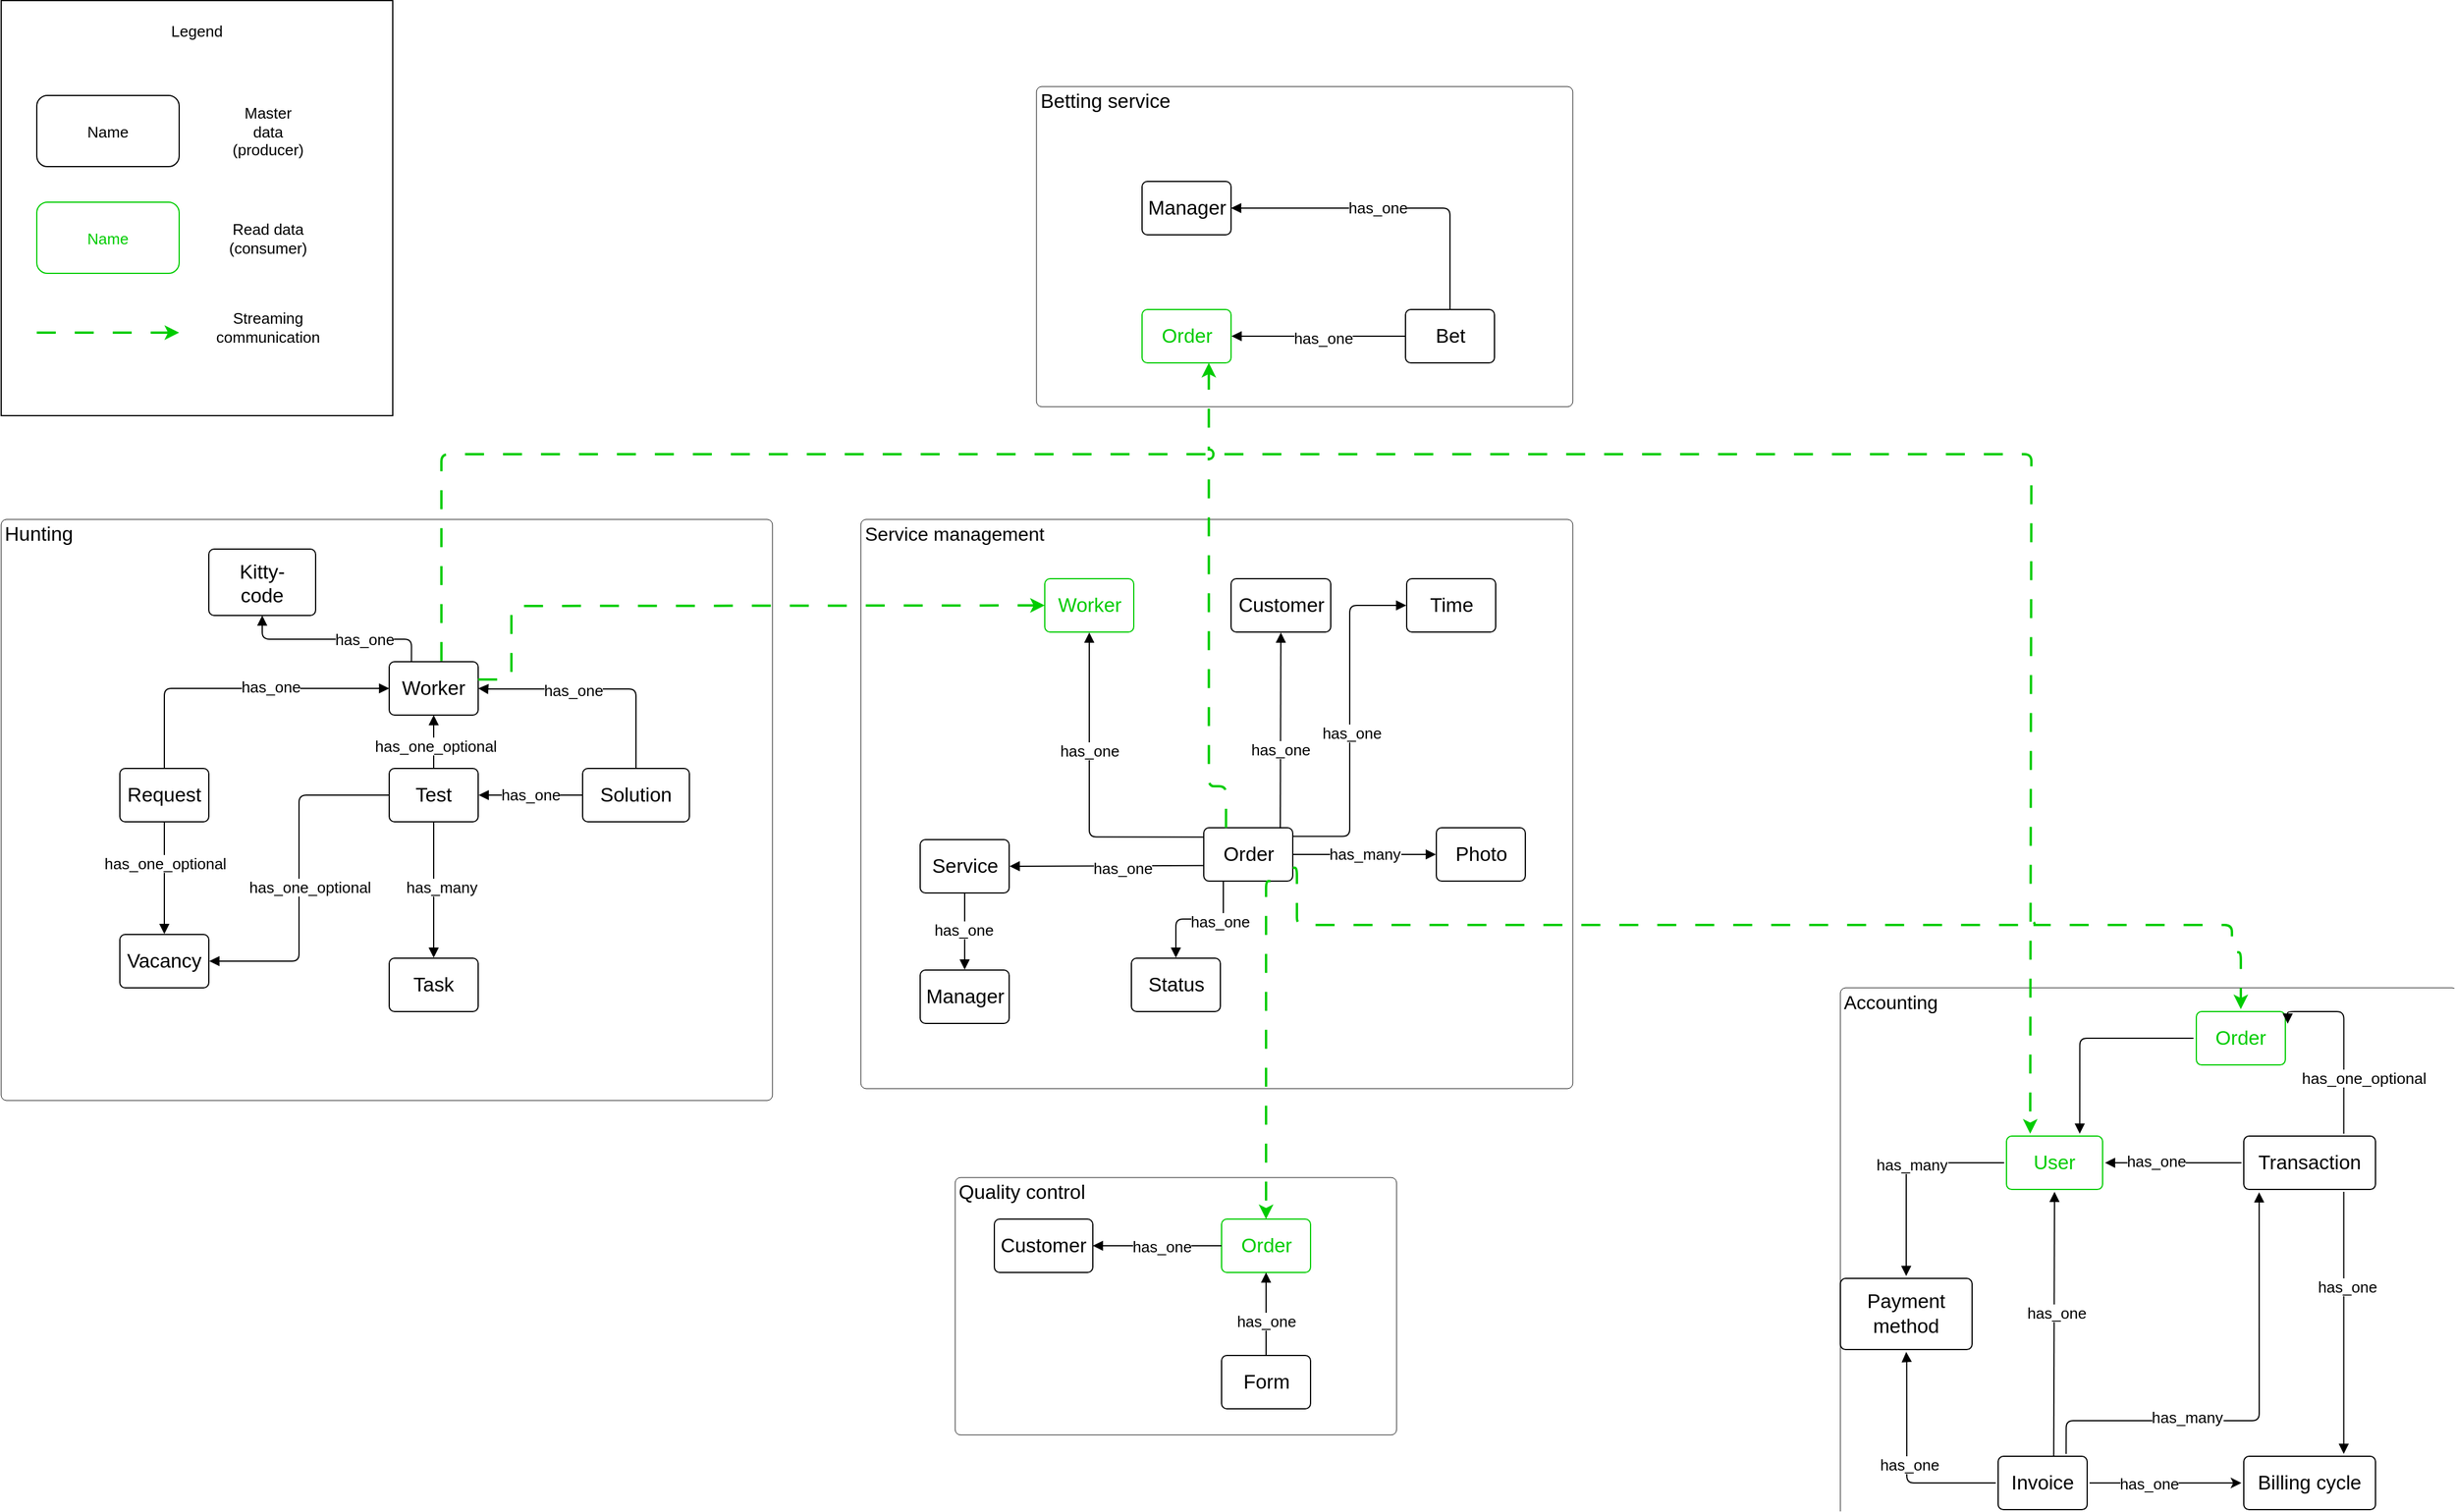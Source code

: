 <mxfile version="24.6.4" type="github">
  <diagram name="Страница — 1" id="Vhi82V8bUWfdWD9RBT1F">
    <mxGraphModel dx="4261" dy="2587" grid="1" gridSize="10" guides="1" tooltips="1" connect="1" arrows="1" fold="1" page="1" pageScale="1" pageWidth="827" pageHeight="1169" math="0" shadow="0">
      <root>
        <mxCell id="0" />
        <mxCell id="1" parent="0" />
        <mxCell id="N3wCrEwUKb1CmvZfM-gG-3" value="Accounting" style="html=1;overflow=block;blockSpacing=1;whiteSpace=wrap;fontSize=16;fontColor=default;align=left;spacing=3.8;verticalAlign=top;strokeColor=#000000;rounded=1;absoluteArcSize=1;arcSize=9;fillColor=none;strokeWidth=NaN;lucidId=yf5P64~TPSbk;perimeterSpacing=1;" vertex="1" parent="1">
          <mxGeometry x="110" y="760" width="520" height="495" as="geometry" />
        </mxCell>
        <mxCell id="N3wCrEwUKb1CmvZfM-gG-4" value="User" style="html=1;overflow=block;blockSpacing=1;whiteSpace=wrap;fontSize=16.7;spacing=3.8;strokeColor=#00CC00;rounded=1;absoluteArcSize=1;arcSize=9;fillColor=none;strokeWidth=1;lucidId=dg5PYhCH7-BC;perimeterSpacing=2;fontColor=#00CC00;" vertex="1" parent="1">
          <mxGeometry x="250" y="885.03" width="81" height="45" as="geometry" />
        </mxCell>
        <mxCell id="N3wCrEwUKb1CmvZfM-gG-5" value="Order" style="html=1;overflow=block;blockSpacing=1;whiteSpace=wrap;fontSize=16.7;spacing=3.8;strokeColor=#00CC00;rounded=1;absoluteArcSize=1;arcSize=9;fillColor=none;strokeWidth=1;lucidId=ng5PO~K-ZG_9;perimeterSpacing=2;fontColor=#00CC00;" vertex="1" parent="1">
          <mxGeometry x="410" y="780.03" width="75" height="45" as="geometry" />
        </mxCell>
        <mxCell id="N3wCrEwUKb1CmvZfM-gG-6" value="Transaction" style="html=1;overflow=block;blockSpacing=1;whiteSpace=wrap;fontSize=16.7;spacing=3.8;strokeColor=#000000;rounded=1;absoluteArcSize=1;arcSize=9;fillColor=none;strokeWidth=1;lucidId=wg5Pu492cR7Y;perimeterSpacing=2;" vertex="1" parent="1">
          <mxGeometry x="450" y="885.03" width="111" height="45" as="geometry" />
        </mxCell>
        <mxCell id="N3wCrEwUKb1CmvZfM-gG-7" value="Billing cycle" style="html=1;overflow=block;blockSpacing=1;whiteSpace=wrap;fontSize=16.7;spacing=3.8;strokeColor=#000000;rounded=1;absoluteArcSize=1;arcSize=9;fillColor=none;strokeWidth=1;lucidId=Rg5P2Ybpjdhp;perimeterSpacing=2;" vertex="1" parent="1">
          <mxGeometry x="450" y="1155.03" width="111" height="45" as="geometry" />
        </mxCell>
        <mxCell id="N3wCrEwUKb1CmvZfM-gG-8" value="" style="html=1;jettySize=18;whiteSpace=wrap;fontSize=13;strokeColor=#000000;strokeOpacity=100;strokeWidth=1;rounded=1;arcSize=12;startArrow=none;endArrow=block;endFill=1;exitX=-0.005;exitY=0.5;exitPerimeter=0;entryX=0.75;entryY=0;lucidId=4h5PBjp146PA;jumpStyle=arc;edgeStyle=orthogonalEdgeStyle;entryDx=0;entryDy=0;" edge="1" parent="1" source="N3wCrEwUKb1CmvZfM-gG-5" target="N3wCrEwUKb1CmvZfM-gG-4">
          <mxGeometry width="100" height="100" relative="1" as="geometry" />
        </mxCell>
        <mxCell id="N3wCrEwUKb1CmvZfM-gG-9" value="" style="html=1;jettySize=18;whiteSpace=wrap;fontSize=13;strokeColor=#000000;strokeOpacity=100;strokeWidth=1;rounded=1;arcSize=12;startArrow=none;endArrow=block;endFill=1;exitX=0.75;exitY=0;entryX=0.13;entryY=1.008;entryPerimeter=0;lucidId=ai5P5nS4Q5je;exitDx=0;exitDy=0;jumpStyle=arc;edgeStyle=orthogonalEdgeStyle;" edge="1" parent="1" source="N3wCrEwUKb1CmvZfM-gG-14" target="N3wCrEwUKb1CmvZfM-gG-6">
          <mxGeometry width="100" height="100" relative="1" as="geometry">
            <Array as="points">
              <mxPoint x="300" y="1125.03" />
              <mxPoint x="463" y="1125.03" />
            </Array>
          </mxGeometry>
        </mxCell>
        <mxCell id="N3wCrEwUKb1CmvZfM-gG-87" value="has_many" style="edgeLabel;html=1;align=center;verticalAlign=middle;resizable=0;points=[];fontFamily=Helvetica;fontSize=13;fontColor=default;labelBackgroundColor=default;" vertex="1" connectable="0" parent="N3wCrEwUKb1CmvZfM-gG-9">
          <mxGeometry x="-0.324" y="3" relative="1" as="geometry">
            <mxPoint as="offset" />
          </mxGeometry>
        </mxCell>
        <mxCell id="N3wCrEwUKb1CmvZfM-gG-10" value="" style="html=1;jettySize=18;whiteSpace=wrap;fontSize=13;strokeColor=#000000;strokeOpacity=100;strokeWidth=1;rounded=1;arcSize=12;startArrow=none;endArrow=block;endFill=1;lucidId=Ji5PU9JvgF-j;entryX=0.75;entryY=0;entryDx=0;entryDy=0;jumpStyle=arc;edgeStyle=orthogonalEdgeStyle;exitX=0.75;exitY=1;exitDx=0;exitDy=0;" edge="1" parent="1" source="N3wCrEwUKb1CmvZfM-gG-6" target="N3wCrEwUKb1CmvZfM-gG-7">
          <mxGeometry width="100" height="100" relative="1" as="geometry">
            <mxPoint x="540" y="955.03" as="sourcePoint" />
            <mxPoint x="509" y="1115.03" as="targetPoint" />
          </mxGeometry>
        </mxCell>
        <mxCell id="N3wCrEwUKb1CmvZfM-gG-83" value="has_one" style="edgeLabel;html=1;align=center;verticalAlign=middle;resizable=0;points=[];fontFamily=Helvetica;fontSize=13;fontColor=default;labelBackgroundColor=default;" vertex="1" connectable="0" parent="N3wCrEwUKb1CmvZfM-gG-10">
          <mxGeometry x="-0.275" y="2" relative="1" as="geometry">
            <mxPoint as="offset" />
          </mxGeometry>
        </mxCell>
        <mxCell id="N3wCrEwUKb1CmvZfM-gG-11" value="Payment method" style="html=1;overflow=block;blockSpacing=1;whiteSpace=wrap;fontSize=16.7;spacing=9;strokeColor=#000000;rounded=1;absoluteArcSize=1;arcSize=9;fillColor=none;strokeWidth=1;lucidId=tj5Pr1dxpHXY;perimeterSpacing=2;" vertex="1" parent="1">
          <mxGeometry x="110" y="1005.03" width="111" height="60" as="geometry" />
        </mxCell>
        <mxCell id="N3wCrEwUKb1CmvZfM-gG-12" value="" style="html=1;jettySize=18;whiteSpace=wrap;fontSize=13;strokeColor=#000000;strokeOpacity=100;strokeWidth=1;rounded=1;arcSize=12;startArrow=none;endArrow=block;endFill=1;entryX=0.5;entryY=0;lucidId=Wj5P3DR6Qtuy;jumpStyle=arc;entryDx=0;entryDy=0;exitX=0;exitY=0.5;exitDx=0;exitDy=0;edgeStyle=orthogonalEdgeStyle;" edge="1" parent="1" source="N3wCrEwUKb1CmvZfM-gG-4" target="N3wCrEwUKb1CmvZfM-gG-11">
          <mxGeometry width="100" height="100" relative="1" as="geometry">
            <mxPoint x="267" y="963.04" as="sourcePoint" />
            <mxPoint x="266.63" y="1002.064" as="targetPoint" />
          </mxGeometry>
        </mxCell>
        <mxCell id="N3wCrEwUKb1CmvZfM-gG-85" value="has_many" style="edgeLabel;html=1;align=center;verticalAlign=middle;resizable=0;points=[];fontFamily=Helvetica;fontSize=13;fontColor=default;labelBackgroundColor=default;" vertex="1" connectable="0" parent="N3wCrEwUKb1CmvZfM-gG-12">
          <mxGeometry x="-0.116" y="1" relative="1" as="geometry">
            <mxPoint as="offset" />
          </mxGeometry>
        </mxCell>
        <mxCell id="N3wCrEwUKb1CmvZfM-gG-13" value="" style="html=1;jettySize=18;whiteSpace=wrap;fontSize=13;strokeColor=#000000;strokeOpacity=100;strokeWidth=1;rounded=1;arcSize=12;startArrow=none;endArrow=block;endFill=1;exitX=0;exitY=0.5;lucidId=ap5PyZ79C-.D;exitDx=0;exitDy=0;jumpStyle=arc;edgeStyle=orthogonalEdgeStyle;" edge="1" parent="1" source="N3wCrEwUKb1CmvZfM-gG-6" target="N3wCrEwUKb1CmvZfM-gG-4">
          <mxGeometry width="100" height="100" relative="1" as="geometry">
            <mxPoint x="470.47" y="902.588" as="sourcePoint" />
            <mxPoint x="332.995" y="882.48" as="targetPoint" />
          </mxGeometry>
        </mxCell>
        <mxCell id="N3wCrEwUKb1CmvZfM-gG-88" value="has_one" style="edgeLabel;html=1;align=center;verticalAlign=middle;resizable=0;points=[];fontFamily=Helvetica;fontSize=13;fontColor=default;labelBackgroundColor=default;" vertex="1" connectable="0" parent="N3wCrEwUKb1CmvZfM-gG-13">
          <mxGeometry x="0.26" y="-2" relative="1" as="geometry">
            <mxPoint as="offset" />
          </mxGeometry>
        </mxCell>
        <mxCell id="N3wCrEwUKb1CmvZfM-gG-14" value="Invoice" style="html=1;overflow=block;blockSpacing=1;whiteSpace=wrap;fontSize=16.7;spacing=3.8;strokeColor=#000000;rounded=1;absoluteArcSize=1;arcSize=9;fillColor=none;strokeWidth=1;lucidId=Dq5PisxAR_ck;perimeterSpacing=2;" vertex="1" parent="1">
          <mxGeometry x="243" y="1155.03" width="75" height="45" as="geometry" />
        </mxCell>
        <mxCell id="N3wCrEwUKb1CmvZfM-gG-15" value="" style="html=1;jettySize=18;whiteSpace=wrap;fontSize=13;strokeColor=#000000;strokeOpacity=100;strokeWidth=1;rounded=1;arcSize=12;startArrow=none;endArrow=block;endFill=1;exitX=0;exitY=0.5;entryX=0.5;entryY=1;lucidId=.x5PW2kQCzEA;jumpStyle=arc;edgeStyle=orthogonalEdgeStyle;exitDx=0;exitDy=0;entryDx=0;entryDy=0;" edge="1" parent="1" source="N3wCrEwUKb1CmvZfM-gG-14" target="N3wCrEwUKb1CmvZfM-gG-11">
          <mxGeometry width="100" height="100" relative="1" as="geometry">
            <Array as="points">
              <mxPoint x="166" y="1178.03" />
              <mxPoint x="166" y="1077.03" />
              <mxPoint x="166" y="1077.03" />
            </Array>
          </mxGeometry>
        </mxCell>
        <mxCell id="N3wCrEwUKb1CmvZfM-gG-84" value="has_one" style="edgeLabel;html=1;align=center;verticalAlign=middle;resizable=0;points=[];fontFamily=Helvetica;fontSize=13;fontColor=default;labelBackgroundColor=default;" vertex="1" connectable="0" parent="N3wCrEwUKb1CmvZfM-gG-15">
          <mxGeometry x="-0.021" y="-2" relative="1" as="geometry">
            <mxPoint as="offset" />
          </mxGeometry>
        </mxCell>
        <mxCell id="N3wCrEwUKb1CmvZfM-gG-17" value="" style="html=1;jettySize=18;whiteSpace=wrap;fontSize=13;strokeColor=#000000;strokeOpacity=100;strokeWidth=1;rounded=1;arcSize=12;startArrow=none;endArrow=block;endFill=1;lucidId=fT5P7doeCx1m;jumpStyle=arc;edgeStyle=orthogonalEdgeStyle;exitX=0.75;exitY=0;exitDx=0;exitDy=0;entryX=1;entryY=0.25;entryDx=0;entryDy=0;" edge="1" parent="1" source="N3wCrEwUKb1CmvZfM-gG-6" target="N3wCrEwUKb1CmvZfM-gG-5">
          <mxGeometry width="100" height="100" relative="1" as="geometry">
            <Array as="points">
              <mxPoint x="534" y="780.03" />
            </Array>
            <mxPoint x="577" y="827.03" as="sourcePoint" />
            <mxPoint x="527" y="767.03" as="targetPoint" />
          </mxGeometry>
        </mxCell>
        <mxCell id="N3wCrEwUKb1CmvZfM-gG-18" value="&lt;span style=&quot;color: rgb(0, 0, 0); font-weight: 400;&quot;&gt;has_one_optional&lt;/span&gt;" style="text;html=1;resizable=0;labelBackgroundColor=default;align=center;verticalAlign=middle;fontStyle=1;fontColor=#333333;fontSize=13.3;" vertex="1" parent="N3wCrEwUKb1CmvZfM-gG-17">
          <mxGeometry x="-0.284" relative="1" as="geometry">
            <mxPoint x="16" y="10" as="offset" />
          </mxGeometry>
        </mxCell>
        <mxCell id="N3wCrEwUKb1CmvZfM-gG-77" style="edgeStyle=orthogonalEdgeStyle;shape=connector;rounded=1;jumpStyle=arc;orthogonalLoop=1;jettySize=auto;html=1;exitX=0;exitY=0;exitDx=0;exitDy=0;entryX=0;entryY=0;entryDx=0;entryDy=0;entryPerimeter=0;strokeColor=#3a414a;strokeWidth=1;align=center;verticalAlign=middle;arcSize=12;fontFamily=Helvetica;fontSize=13;fontColor=default;labelBackgroundColor=default;startArrow=none;endArrow=block;endFill=1;" edge="1" parent="N3wCrEwUKb1CmvZfM-gG-17" source="N3wCrEwUKb1CmvZfM-gG-18" target="N3wCrEwUKb1CmvZfM-gG-18">
          <mxGeometry relative="1" as="geometry" />
        </mxCell>
        <mxCell id="N3wCrEwUKb1CmvZfM-gG-79" style="edgeStyle=orthogonalEdgeStyle;shape=connector;rounded=1;jumpStyle=arc;orthogonalLoop=1;jettySize=auto;html=1;exitX=0;exitY=0;exitDx=0;exitDy=0;strokeColor=#3a414a;strokeWidth=1;align=center;verticalAlign=middle;arcSize=12;fontFamily=Helvetica;fontSize=13;fontColor=default;labelBackgroundColor=default;startArrow=none;endArrow=block;endFill=1;" edge="1" parent="N3wCrEwUKb1CmvZfM-gG-17" source="N3wCrEwUKb1CmvZfM-gG-18" target="N3wCrEwUKb1CmvZfM-gG-18">
          <mxGeometry relative="1" as="geometry" />
        </mxCell>
        <mxCell id="N3wCrEwUKb1CmvZfM-gG-19" value="" style="html=1;jettySize=18;whiteSpace=wrap;fontSize=13;strokeColor=#000000;strokeOpacity=100;strokeWidth=1;rounded=1;arcSize=12;startArrow=none;endArrow=block;endFill=1;exitX=0.618;exitY=0.04;entryX=0.5;entryY=1;lucidId=xY5PbA3kE44w;entryDx=0;entryDy=0;jumpStyle=arc;edgeStyle=orthogonalEdgeStyle;exitDx=0;exitDy=0;exitPerimeter=0;" edge="1" parent="1" source="N3wCrEwUKb1CmvZfM-gG-14" target="N3wCrEwUKb1CmvZfM-gG-4">
          <mxGeometry width="100" height="100" relative="1" as="geometry">
            <Array as="points">
              <mxPoint x="290" y="1135.03" />
            </Array>
          </mxGeometry>
        </mxCell>
        <mxCell id="N3wCrEwUKb1CmvZfM-gG-86" value="has_one" style="edgeLabel;html=1;align=center;verticalAlign=middle;resizable=0;points=[];fontFamily=Helvetica;fontSize=13;fontColor=default;labelBackgroundColor=default;" vertex="1" connectable="0" parent="N3wCrEwUKb1CmvZfM-gG-19">
          <mxGeometry x="0.085" y="-1" relative="1" as="geometry">
            <mxPoint as="offset" />
          </mxGeometry>
        </mxCell>
        <mxCell id="N3wCrEwUKb1CmvZfM-gG-26" value="Hunting" style="html=1;overflow=block;blockSpacing=1;whiteSpace=wrap;fontSize=16.7;align=left;spacing=3.8;verticalAlign=top;strokeColor=#000000;rounded=1;absoluteArcSize=1;arcSize=9;fillColor=none;strokeWidth=NaN;lucidId=l42PjmtMiVCG;perimeterSpacing=0;" vertex="1" parent="1">
          <mxGeometry x="-1440" y="365" width="650" height="490" as="geometry" />
        </mxCell>
        <mxCell id="N3wCrEwUKb1CmvZfM-gG-27" value="Worker" style="html=1;overflow=block;blockSpacing=1;whiteSpace=wrap;fontSize=16.7;spacing=3.8;strokeColor=#000000;rounded=1;absoluteArcSize=1;arcSize=9;fillColor=none;strokeWidth=1;lucidId=s62PfGirN0CT;perimeterSpacing=0;fontColor=default;" vertex="1" parent="1">
          <mxGeometry x="-1113" y="485" width="75" height="45" as="geometry" />
        </mxCell>
        <mxCell id="N3wCrEwUKb1CmvZfM-gG-28" value="Request" style="html=1;overflow=block;blockSpacing=1;whiteSpace=wrap;fontSize=16.7;spacing=3.8;strokeColor=#000000;rounded=1;absoluteArcSize=1;arcSize=9;fillColor=none;strokeWidth=1;lucidId=I82PDpUTOprz;perimeterSpacing=0;fontColor=default;" vertex="1" parent="1">
          <mxGeometry x="-1340" y="575" width="75" height="45" as="geometry" />
        </mxCell>
        <mxCell id="N3wCrEwUKb1CmvZfM-gG-103" style="edgeStyle=orthogonalEdgeStyle;shape=connector;rounded=1;jumpStyle=arc;orthogonalLoop=1;jettySize=auto;html=1;exitX=0.5;exitY=0;exitDx=0;exitDy=0;entryX=0.5;entryY=1;entryDx=0;entryDy=0;strokeColor=#000000;strokeWidth=1;align=center;verticalAlign=middle;arcSize=12;fontFamily=Helvetica;fontSize=13;fontColor=default;labelBackgroundColor=default;startArrow=none;endArrow=block;endFill=1;" edge="1" parent="1" source="N3wCrEwUKb1CmvZfM-gG-29" target="N3wCrEwUKb1CmvZfM-gG-27">
          <mxGeometry relative="1" as="geometry" />
        </mxCell>
        <mxCell id="N3wCrEwUKb1CmvZfM-gG-104" value="has_one_optional" style="edgeLabel;html=1;align=center;verticalAlign=middle;resizable=0;points=[];fontFamily=Helvetica;fontSize=13;fontColor=default;labelBackgroundColor=default;" vertex="1" connectable="0" parent="N3wCrEwUKb1CmvZfM-gG-103">
          <mxGeometry x="-0.152" y="-1" relative="1" as="geometry">
            <mxPoint as="offset" />
          </mxGeometry>
        </mxCell>
        <mxCell id="N3wCrEwUKb1CmvZfM-gG-29" value="Test" style="html=1;overflow=block;blockSpacing=1;whiteSpace=wrap;fontSize=16.7;spacing=3.8;strokeColor=#000000;rounded=1;absoluteArcSize=1;arcSize=9;fillColor=none;strokeWidth=1;lucidId=V82PbwM74RO7;perimeterSpacing=0;fontColor=default;" vertex="1" parent="1">
          <mxGeometry x="-1113" y="575" width="75" height="45" as="geometry" />
        </mxCell>
        <mxCell id="N3wCrEwUKb1CmvZfM-gG-30" value="Task" style="html=1;overflow=block;blockSpacing=1;whiteSpace=wrap;fontSize=16.7;spacing=3.8;strokeColor=#000000;rounded=1;absoluteArcSize=1;arcSize=9;fillColor=none;strokeWidth=1;lucidId=382PJ2akRjdy;perimeterSpacing=0;fontColor=default;" vertex="1" parent="1">
          <mxGeometry x="-1113" y="735" width="75" height="45" as="geometry" />
        </mxCell>
        <mxCell id="N3wCrEwUKb1CmvZfM-gG-31" value="Vacancy" style="html=1;overflow=block;blockSpacing=1;whiteSpace=wrap;fontSize=16.7;spacing=3.8;strokeColor=#000000;rounded=1;absoluteArcSize=1;arcSize=9;fillColor=none;strokeWidth=1;lucidId=Q-2Pq2TAk5bR;perimeterSpacing=0;fontColor=default;" vertex="1" parent="1">
          <mxGeometry x="-1340" y="715" width="75" height="45" as="geometry" />
        </mxCell>
        <mxCell id="N3wCrEwUKb1CmvZfM-gG-32" value="" style="html=1;jettySize=18;whiteSpace=wrap;fontSize=13;strokeColor=#000000;strokeOpacity=100;strokeWidth=1;rounded=1;arcSize=12;startArrow=none;endArrow=block;endFill=1;exitX=0.5;exitY=1.008;exitPerimeter=0;entryX=0.5;entryY=-0.008;entryPerimeter=0;lucidId=8-2PZUt9vgWF;jumpStyle=arc;edgeStyle=orthogonalEdgeStyle;fontColor=default;" edge="1" parent="1" source="N3wCrEwUKb1CmvZfM-gG-29" target="N3wCrEwUKb1CmvZfM-gG-30">
          <mxGeometry width="100" height="100" relative="1" as="geometry" />
        </mxCell>
        <mxCell id="N3wCrEwUKb1CmvZfM-gG-101" value="has_many" style="edgeLabel;html=1;align=center;verticalAlign=middle;resizable=0;points=[];fontFamily=Helvetica;fontSize=13;fontColor=default;labelBackgroundColor=default;" vertex="1" connectable="0" parent="N3wCrEwUKb1CmvZfM-gG-32">
          <mxGeometry x="-0.173" y="2" relative="1" as="geometry">
            <mxPoint x="4" y="7" as="offset" />
          </mxGeometry>
        </mxCell>
        <mxCell id="N3wCrEwUKb1CmvZfM-gG-33" value="" style="html=1;jettySize=18;whiteSpace=wrap;fontSize=13;strokeColor=#000000;strokeOpacity=100;strokeWidth=1;rounded=1;arcSize=12;startArrow=none;endArrow=block;endFill=1;entryX=0;entryY=0.5;lucidId=jO3PHDJK-mUh;jumpStyle=arc;edgeStyle=orthogonalEdgeStyle;entryDx=0;entryDy=0;exitX=0.5;exitY=0;exitDx=0;exitDy=0;fontColor=default;" edge="1" parent="1" source="N3wCrEwUKb1CmvZfM-gG-28" target="N3wCrEwUKb1CmvZfM-gG-27">
          <mxGeometry width="100" height="100" relative="1" as="geometry" />
        </mxCell>
        <mxCell id="N3wCrEwUKb1CmvZfM-gG-98" value="has_one" style="edgeLabel;html=1;align=center;verticalAlign=middle;resizable=0;points=[];fontFamily=Helvetica;fontSize=13;fontColor=default;labelBackgroundColor=default;" vertex="1" connectable="0" parent="N3wCrEwUKb1CmvZfM-gG-33">
          <mxGeometry x="0.223" y="2" relative="1" as="geometry">
            <mxPoint as="offset" />
          </mxGeometry>
        </mxCell>
        <mxCell id="N3wCrEwUKb1CmvZfM-gG-35" value="" style="html=1;jettySize=18;whiteSpace=wrap;fontSize=13;strokeColor=#000000;strokeOpacity=100;strokeWidth=1;rounded=1;arcSize=12;startArrow=none;endArrow=block;endFill=1;exitX=0.5;exitY=1.008;exitPerimeter=0;entryX=0.5;entryY=-0.008;entryPerimeter=0;lucidId=Rb4Pv-Y.siE~;jumpStyle=arc;edgeStyle=orthogonalEdgeStyle;fontColor=default;" edge="1" parent="1" source="N3wCrEwUKb1CmvZfM-gG-28" target="N3wCrEwUKb1CmvZfM-gG-31">
          <mxGeometry width="100" height="100" relative="1" as="geometry" />
        </mxCell>
        <mxCell id="N3wCrEwUKb1CmvZfM-gG-99" value="has_one_optional" style="edgeLabel;html=1;align=center;verticalAlign=middle;resizable=0;points=[];fontFamily=Helvetica;fontSize=13;fontColor=default;labelBackgroundColor=default;" vertex="1" connectable="0" parent="N3wCrEwUKb1CmvZfM-gG-35">
          <mxGeometry x="0.004" y="1" relative="1" as="geometry">
            <mxPoint x="-1" y="-13" as="offset" />
          </mxGeometry>
        </mxCell>
        <mxCell id="N3wCrEwUKb1CmvZfM-gG-36" value="" style="html=1;jettySize=18;whiteSpace=wrap;fontSize=13;strokeColor=#000000;strokeOpacity=100;strokeWidth=1;rounded=1;arcSize=12;startArrow=none;endArrow=block;endFill=1;exitX=-0.005;exitY=0.5;exitPerimeter=0;entryX=1.005;entryY=0.5;entryPerimeter=0;lucidId=.b4PsZux0tsy;jumpStyle=arc;edgeStyle=orthogonalEdgeStyle;fontColor=default;" edge="1" parent="1" source="N3wCrEwUKb1CmvZfM-gG-29" target="N3wCrEwUKb1CmvZfM-gG-31">
          <mxGeometry width="100" height="100" relative="1" as="geometry" />
        </mxCell>
        <mxCell id="N3wCrEwUKb1CmvZfM-gG-102" value="has_one_optional" style="edgeLabel;html=1;align=center;verticalAlign=middle;resizable=0;points=[];fontFamily=Helvetica;fontSize=13;fontColor=default;labelBackgroundColor=default;" vertex="1" connectable="0" parent="N3wCrEwUKb1CmvZfM-gG-36">
          <mxGeometry x="-0.025" y="-1" relative="1" as="geometry">
            <mxPoint x="10" y="11" as="offset" />
          </mxGeometry>
        </mxCell>
        <mxCell id="N3wCrEwUKb1CmvZfM-gG-37" value="Solution" style="html=1;overflow=block;blockSpacing=1;whiteSpace=wrap;fontSize=16.7;spacing=9;strokeColor=#000000;rounded=1;absoluteArcSize=1;arcSize=9;fillColor=none;strokeWidth=1;lucidId=Nc4PtOgx13py;perimeterSpacing=0;fontColor=default;" vertex="1" parent="1">
          <mxGeometry x="-950" y="575" width="90" height="45" as="geometry" />
        </mxCell>
        <mxCell id="N3wCrEwUKb1CmvZfM-gG-38" value="" style="html=1;jettySize=18;whiteSpace=wrap;fontSize=13;strokeColor=#000000;strokeOpacity=100;strokeWidth=1;rounded=1;arcSize=12;startArrow=none;endArrow=block;endFill=1;exitX=0.5;exitY=0;lucidId=ud4PABv9UJ2s;jumpStyle=arc;edgeStyle=orthogonalEdgeStyle;exitDx=0;exitDy=0;entryX=1;entryY=0.5;entryDx=0;entryDy=0;fontColor=default;" edge="1" parent="1" source="N3wCrEwUKb1CmvZfM-gG-37" target="N3wCrEwUKb1CmvZfM-gG-27">
          <mxGeometry width="100" height="100" relative="1" as="geometry">
            <Array as="points">
              <mxPoint x="-905" y="508" />
              <mxPoint x="-1030" y="508" />
            </Array>
            <mxPoint x="-1030" y="515" as="targetPoint" />
          </mxGeometry>
        </mxCell>
        <mxCell id="N3wCrEwUKb1CmvZfM-gG-97" value="has_one" style="edgeLabel;html=1;align=center;verticalAlign=middle;resizable=0;points=[];fontFamily=Helvetica;fontSize=13;fontColor=default;labelBackgroundColor=default;" vertex="1" connectable="0" parent="N3wCrEwUKb1CmvZfM-gG-38">
          <mxGeometry x="0.207" y="1" relative="1" as="geometry">
            <mxPoint as="offset" />
          </mxGeometry>
        </mxCell>
        <mxCell id="N3wCrEwUKb1CmvZfM-gG-39" value="" style="html=1;jettySize=18;whiteSpace=wrap;fontSize=13;strokeColor=#000000;strokeOpacity=100;strokeWidth=1;rounded=1;arcSize=12;startArrow=none;endArrow=block;endFill=1;exitX=-0.004;exitY=0.5;exitPerimeter=0;entryX=1.005;entryY=0.5;entryPerimeter=0;lucidId=Ad4PVIdrc0JD;jumpStyle=arc;edgeStyle=orthogonalEdgeStyle;fontColor=default;" edge="1" parent="1" source="N3wCrEwUKb1CmvZfM-gG-37" target="N3wCrEwUKb1CmvZfM-gG-29">
          <mxGeometry width="100" height="100" relative="1" as="geometry" />
        </mxCell>
        <mxCell id="N3wCrEwUKb1CmvZfM-gG-100" value="has_one" style="edgeLabel;html=1;align=center;verticalAlign=middle;resizable=0;points=[];fontFamily=Helvetica;fontSize=13;fontColor=default;labelBackgroundColor=default;" vertex="1" connectable="0" parent="N3wCrEwUKb1CmvZfM-gG-39">
          <mxGeometry x="0.012" y="-1" relative="1" as="geometry">
            <mxPoint as="offset" />
          </mxGeometry>
        </mxCell>
        <mxCell id="N3wCrEwUKb1CmvZfM-gG-40" value="Kitty-code" style="html=1;overflow=block;blockSpacing=1;whiteSpace=wrap;fontSize=16.7;spacing=9;strokeColor=#000000;rounded=1;absoluteArcSize=1;arcSize=9;fillColor=none;strokeWidth=1;lucidId=1d4P2Kr526MV;perimeterSpacing=0;fontColor=default;" vertex="1" parent="1">
          <mxGeometry x="-1265" y="390" width="90" height="56" as="geometry" />
        </mxCell>
        <mxCell id="N3wCrEwUKb1CmvZfM-gG-41" value="" style="html=1;jettySize=18;whiteSpace=wrap;fontSize=13;strokeColor=#000000;strokeOpacity=100;strokeWidth=1;rounded=1;arcSize=12;startArrow=none;endArrow=block;endFill=1;exitX=0.25;exitY=0;entryX=0.5;entryY=1;lucidId=Nf4P1I0yH_I7;jumpStyle=arc;edgeStyle=orthogonalEdgeStyle;exitDx=0;exitDy=0;entryDx=0;entryDy=0;fontColor=default;" edge="1" parent="1" source="N3wCrEwUKb1CmvZfM-gG-27" target="N3wCrEwUKb1CmvZfM-gG-40">
          <mxGeometry width="100" height="100" relative="1" as="geometry">
            <Array as="points">
              <mxPoint x="-1094" y="466" />
              <mxPoint x="-1220" y="466" />
            </Array>
          </mxGeometry>
        </mxCell>
        <mxCell id="N3wCrEwUKb1CmvZfM-gG-95" value="has_one" style="edgeLabel;html=1;align=center;verticalAlign=middle;resizable=0;points=[];fontFamily=Helvetica;fontSize=13;fontColor=default;labelBackgroundColor=default;" vertex="1" connectable="0" parent="N3wCrEwUKb1CmvZfM-gG-41">
          <mxGeometry x="-0.275" y="1" relative="1" as="geometry">
            <mxPoint y="-1" as="offset" />
          </mxGeometry>
        </mxCell>
        <mxCell id="N3wCrEwUKb1CmvZfM-gG-42" value="Quality control" style="html=1;overflow=block;blockSpacing=1;whiteSpace=wrap;fontSize=16.7;align=left;spacing=3.8;verticalAlign=top;strokeColor=#000000;rounded=1;absoluteArcSize=1;arcSize=9;fillColor=none;strokeWidth=NaN;lucidId=uw4PtmyCs-oK;" vertex="1" parent="1">
          <mxGeometry x="-636" y="920" width="372" height="217" as="geometry" />
        </mxCell>
        <mxCell id="N3wCrEwUKb1CmvZfM-gG-43" value="Customer" style="html=1;overflow=block;blockSpacing=1;whiteSpace=wrap;fontSize=16.7;spacing=3.8;strokeColor=#000000;rounded=1;absoluteArcSize=1;arcSize=9;fillColor=none;strokeWidth=1;lucidId=ww4P0zrw1f8I;" vertex="1" parent="1">
          <mxGeometry x="-603" y="955" width="83" height="45" as="geometry" />
        </mxCell>
        <mxCell id="N3wCrEwUKb1CmvZfM-gG-44" value="Order" style="html=1;overflow=block;blockSpacing=1;whiteSpace=wrap;fontSize=16.7;spacing=3.8;strokeColor=#00CC00;rounded=1;absoluteArcSize=1;arcSize=9;fillColor=none;strokeWidth=1;lucidId=Ew4PJMuAOCHL;fontColor=#00CC00;" vertex="1" parent="1">
          <mxGeometry x="-411.5" y="955" width="75" height="45" as="geometry" />
        </mxCell>
        <mxCell id="N3wCrEwUKb1CmvZfM-gG-45" value="Form" style="html=1;overflow=block;blockSpacing=1;whiteSpace=wrap;fontSize=16.7;spacing=3.8;strokeColor=#000000;rounded=1;absoluteArcSize=1;arcSize=9;fillColor=none;strokeWidth=1;lucidId=6x4PPtLgDXEe;" vertex="1" parent="1">
          <mxGeometry x="-411.5" y="1070" width="75" height="45" as="geometry" />
        </mxCell>
        <mxCell id="N3wCrEwUKb1CmvZfM-gG-46" value="" style="html=1;jettySize=18;whiteSpace=wrap;fontSize=13;strokeColor=#000000;strokeOpacity=100;strokeWidth=1;rounded=1;arcSize=12;startArrow=none;endArrow=block;endFill=1;exitX=0.5;exitY=0;entryX=0.5;entryY=1;lucidId=AD4PNXMwUM54;jumpStyle=arc;edgeStyle=orthogonalEdgeStyle;entryDx=0;entryDy=0;exitDx=0;exitDy=0;" edge="1" parent="1" source="N3wCrEwUKb1CmvZfM-gG-45" target="N3wCrEwUKb1CmvZfM-gG-44">
          <mxGeometry width="100" height="100" relative="1" as="geometry" />
        </mxCell>
        <mxCell id="N3wCrEwUKb1CmvZfM-gG-94" value="has_one" style="edgeLabel;html=1;align=center;verticalAlign=middle;resizable=0;points=[];fontFamily=Helvetica;fontSize=13;fontColor=default;labelBackgroundColor=default;" vertex="1" connectable="0" parent="N3wCrEwUKb1CmvZfM-gG-46">
          <mxGeometry x="-0.157" relative="1" as="geometry">
            <mxPoint as="offset" />
          </mxGeometry>
        </mxCell>
        <mxCell id="N3wCrEwUKb1CmvZfM-gG-47" value="" style="html=1;jettySize=18;whiteSpace=wrap;fontSize=13;strokeColor=#000000;strokeOpacity=100;strokeWidth=1;rounded=1;arcSize=12;startArrow=none;endArrow=block;endFill=1;exitX=0;exitY=0.5;entryX=1;entryY=0.5;lucidId=LD4PZojee_F~;jumpStyle=arc;edgeStyle=orthogonalEdgeStyle;entryDx=0;entryDy=0;exitDx=0;exitDy=0;" edge="1" parent="1" source="N3wCrEwUKb1CmvZfM-gG-44" target="N3wCrEwUKb1CmvZfM-gG-43">
          <mxGeometry width="100" height="100" relative="1" as="geometry" />
        </mxCell>
        <mxCell id="N3wCrEwUKb1CmvZfM-gG-93" value="has_one" style="edgeLabel;html=1;align=center;verticalAlign=middle;resizable=0;points=[];fontFamily=Helvetica;fontSize=13;fontColor=default;labelBackgroundColor=default;" vertex="1" connectable="0" parent="N3wCrEwUKb1CmvZfM-gG-47">
          <mxGeometry x="-0.057" relative="1" as="geometry">
            <mxPoint as="offset" />
          </mxGeometry>
        </mxCell>
        <mxCell id="N3wCrEwUKb1CmvZfM-gG-48" value="Betting service" style="html=1;overflow=block;blockSpacing=1;whiteSpace=wrap;fontSize=16.7;align=left;spacing=3.8;verticalAlign=top;strokeColor=#000000;rounded=1;absoluteArcSize=1;arcSize=9;fillColor=none;strokeWidth=NaN;lucidId=6T4P98csuthG;" vertex="1" parent="1">
          <mxGeometry x="-567.5" width="452" height="270" as="geometry" />
        </mxCell>
        <mxCell id="N3wCrEwUKb1CmvZfM-gG-49" value="Manager" style="html=1;overflow=block;blockSpacing=1;whiteSpace=wrap;fontSize=16.7;spacing=3.8;strokeColor=#000000;rounded=1;absoluteArcSize=1;arcSize=9;fillColor=none;strokeWidth=1;lucidId=6T4PhytsOorN;" vertex="1" parent="1">
          <mxGeometry x="-478.5" y="80" width="75" height="45" as="geometry" />
        </mxCell>
        <mxCell id="N3wCrEwUKb1CmvZfM-gG-50" value="Order" style="html=1;overflow=block;blockSpacing=1;whiteSpace=wrap;fontSize=16.7;spacing=3.8;strokeColor=#00CC00;rounded=1;absoluteArcSize=1;arcSize=9;fillColor=none;strokeWidth=1;lucidId=6T4P~ZG_LZ0E;fontColor=#00CC00;" vertex="1" parent="1">
          <mxGeometry x="-478.5" y="188" width="75" height="45" as="geometry" />
        </mxCell>
        <mxCell id="N3wCrEwUKb1CmvZfM-gG-51" value="Bet" style="html=1;overflow=block;blockSpacing=1;whiteSpace=wrap;fontSize=16.7;spacing=3.8;strokeColor=#000000;rounded=1;absoluteArcSize=1;arcSize=9;fillColor=none;strokeWidth=1;lucidId=6T4PoXPNLJK.;" vertex="1" parent="1">
          <mxGeometry x="-256.5" y="188" width="75" height="45" as="geometry" />
        </mxCell>
        <mxCell id="N3wCrEwUKb1CmvZfM-gG-52" value="" style="html=1;jettySize=18;whiteSpace=wrap;fontSize=13;strokeColor=#000000;strokeOpacity=100;strokeWidth=1;rounded=1;arcSize=12;startArrow=none;endArrow=block;endFill=1;exitX=-0.005;exitY=0.5;exitPerimeter=0;entryX=1.005;entryY=0.5;entryPerimeter=0;lucidId=6T4PXGEAc0fg;jumpStyle=arc;edgeStyle=orthogonalEdgeStyle;" edge="1" parent="1" source="N3wCrEwUKb1CmvZfM-gG-51" target="N3wCrEwUKb1CmvZfM-gG-50">
          <mxGeometry width="100" height="100" relative="1" as="geometry" />
        </mxCell>
        <mxCell id="N3wCrEwUKb1CmvZfM-gG-115" value="has_one" style="edgeLabel;html=1;align=center;verticalAlign=middle;resizable=0;points=[];fontFamily=Helvetica;fontSize=13;fontColor=default;labelBackgroundColor=default;" vertex="1" connectable="0" parent="N3wCrEwUKb1CmvZfM-gG-52">
          <mxGeometry x="-0.052" y="1" relative="1" as="geometry">
            <mxPoint as="offset" />
          </mxGeometry>
        </mxCell>
        <mxCell id="N3wCrEwUKb1CmvZfM-gG-53" value="" style="html=1;jettySize=18;whiteSpace=wrap;fontSize=13;strokeColor=#000000;strokeOpacity=100;strokeWidth=1;rounded=1;arcSize=12;startArrow=none;endArrow=block;endFill=1;exitX=0.5;exitY=0;entryX=1;entryY=0.5;lucidId=6T4PrulPch8R;jumpStyle=arc;edgeStyle=orthogonalEdgeStyle;exitDx=0;exitDy=0;entryDx=0;entryDy=0;" edge="1" parent="1" source="N3wCrEwUKb1CmvZfM-gG-51" target="N3wCrEwUKb1CmvZfM-gG-49">
          <mxGeometry width="100" height="100" relative="1" as="geometry" />
        </mxCell>
        <mxCell id="N3wCrEwUKb1CmvZfM-gG-116" value="has_one" style="edgeLabel;html=1;align=center;verticalAlign=middle;resizable=0;points=[];fontFamily=Helvetica;fontSize=13;fontColor=default;labelBackgroundColor=default;" vertex="1" connectable="0" parent="N3wCrEwUKb1CmvZfM-gG-53">
          <mxGeometry x="0.095" y="-1" relative="1" as="geometry">
            <mxPoint x="1" as="offset" />
          </mxGeometry>
        </mxCell>
        <mxCell id="N3wCrEwUKb1CmvZfM-gG-54" value="Service management" style="html=1;overflow=block;blockSpacing=1;whiteSpace=wrap;fontSize=16;align=left;spacing=3.8;verticalAlign=top;strokeColor=#000000;rounded=1;absoluteArcSize=1;arcSize=9;fillColor=none;strokeWidth=NaN;lucidId=9ZwRXWtkimyL;fontColor=default;" vertex="1" parent="1">
          <mxGeometry x="-715.5" y="365" width="600" height="480" as="geometry" />
        </mxCell>
        <mxCell id="N3wCrEwUKb1CmvZfM-gG-55" value="Customer" style="html=1;overflow=block;blockSpacing=1;whiteSpace=wrap;fontSize=16.7;spacing=3.8;strokeColor=#000000;rounded=1;absoluteArcSize=1;arcSize=9;fillColor=none;strokeWidth=1;lucidId=9ZwRHPF51pbP;fontColor=default;" vertex="1" parent="1">
          <mxGeometry x="-403.5" y="415" width="84" height="45" as="geometry" />
        </mxCell>
        <mxCell id="N3wCrEwUKb1CmvZfM-gG-56" value="Order" style="html=1;overflow=block;blockSpacing=1;whiteSpace=wrap;fontSize=16.7;spacing=3.8;strokeColor=#000000;rounded=1;absoluteArcSize=1;arcSize=9;fillColor=none;strokeWidth=1;lucidId=9ZwRrGc0R-JS;fontColor=default;" vertex="1" parent="1">
          <mxGeometry x="-426.5" y="625" width="75" height="45" as="geometry" />
        </mxCell>
        <mxCell id="N3wCrEwUKb1CmvZfM-gG-57" value="Service" style="html=1;overflow=block;blockSpacing=1;whiteSpace=wrap;fontSize=16.7;spacing=3.8;strokeColor=#000000;rounded=1;absoluteArcSize=1;arcSize=9;fillColor=none;strokeWidth=1;lucidId=9ZwRpI~01.Vl;fontColor=default;" vertex="1" parent="1">
          <mxGeometry x="-665.5" y="635" width="75" height="45" as="geometry" />
        </mxCell>
        <mxCell id="N3wCrEwUKb1CmvZfM-gG-58" value="" style="html=1;jettySize=18;whiteSpace=wrap;fontSize=13;strokeColor=#000000;strokeOpacity=100;strokeWidth=1;rounded=1;arcSize=12;startArrow=none;endArrow=block;endFill=1;exitX=1.005;exitY=0.161;exitPerimeter=0;entryX=-0.005;entryY=0.5;entryPerimeter=0;lucidId=9ZwRf812KFUH;jumpStyle=arc;edgeStyle=orthogonalEdgeStyle;fontColor=default;" edge="1" parent="1" source="N3wCrEwUKb1CmvZfM-gG-56" target="N3wCrEwUKb1CmvZfM-gG-59">
          <mxGeometry width="100" height="100" relative="1" as="geometry" />
        </mxCell>
        <mxCell id="N3wCrEwUKb1CmvZfM-gG-108" value="has_one" style="edgeLabel;html=1;align=center;verticalAlign=middle;resizable=0;points=[];fontFamily=Helvetica;fontSize=13;fontColor=default;labelBackgroundColor=default;" vertex="1" connectable="0" parent="N3wCrEwUKb1CmvZfM-gG-58">
          <mxGeometry x="-0.068" y="-1" relative="1" as="geometry">
            <mxPoint as="offset" />
          </mxGeometry>
        </mxCell>
        <mxCell id="N3wCrEwUKb1CmvZfM-gG-59" value="Time" style="html=1;overflow=block;blockSpacing=1;whiteSpace=wrap;fontSize=16.7;spacing=3.8;strokeColor=#000000;rounded=1;absoluteArcSize=1;arcSize=9;fillColor=none;strokeWidth=1;lucidId=9ZwRBji5jdG2;fontColor=default;" vertex="1" parent="1">
          <mxGeometry x="-255.5" y="415" width="75" height="45" as="geometry" />
        </mxCell>
        <mxCell id="N3wCrEwUKb1CmvZfM-gG-60" value="" style="html=1;jettySize=18;whiteSpace=wrap;fontSize=13;strokeColor=#000000;strokeOpacity=100;strokeWidth=1;rounded=1;arcSize=12;startArrow=none;endArrow=block;endFill=1;exitX=0.86;exitY=0.015;exitPerimeter=0;entryX=0.5;entryY=1.008;entryPerimeter=0;lucidId=9ZwRj6qNvoWL;jumpStyle=arc;edgeStyle=orthogonalEdgeStyle;fontColor=default;exitDx=0;exitDy=0;" edge="1" parent="1" source="N3wCrEwUKb1CmvZfM-gG-56" target="N3wCrEwUKb1CmvZfM-gG-55">
          <mxGeometry width="100" height="100" relative="1" as="geometry" />
        </mxCell>
        <mxCell id="N3wCrEwUKb1CmvZfM-gG-107" value="has_one" style="edgeLabel;html=1;align=center;verticalAlign=middle;resizable=0;points=[];fontFamily=Helvetica;fontSize=13;fontColor=default;labelBackgroundColor=default;" vertex="1" connectable="0" parent="N3wCrEwUKb1CmvZfM-gG-60">
          <mxGeometry x="-0.197" relative="1" as="geometry">
            <mxPoint as="offset" />
          </mxGeometry>
        </mxCell>
        <mxCell id="N3wCrEwUKb1CmvZfM-gG-61" value="" style="html=1;jettySize=18;whiteSpace=wrap;fontSize=13;strokeColor=#000000;strokeOpacity=100;strokeWidth=1;rounded=1;arcSize=12;startArrow=none;endArrow=block;endFill=1;exitX=-0.005;exitY=0.709;exitPerimeter=0;entryX=1.005;entryY=0.5;entryPerimeter=0;lucidId=9ZwRiV~Ir5wI;jumpStyle=arc;edgeStyle=orthogonalEdgeStyle;fontColor=default;" edge="1" parent="1" source="N3wCrEwUKb1CmvZfM-gG-56" target="N3wCrEwUKb1CmvZfM-gG-57">
          <mxGeometry width="100" height="100" relative="1" as="geometry" />
        </mxCell>
        <mxCell id="N3wCrEwUKb1CmvZfM-gG-113" value="has_one" style="edgeLabel;html=1;align=center;verticalAlign=middle;resizable=0;points=[];fontFamily=Helvetica;fontSize=13;fontColor=default;labelBackgroundColor=default;" vertex="1" connectable="0" parent="N3wCrEwUKb1CmvZfM-gG-61">
          <mxGeometry x="-0.164" y="2" relative="1" as="geometry">
            <mxPoint as="offset" />
          </mxGeometry>
        </mxCell>
        <mxCell id="N3wCrEwUKb1CmvZfM-gG-62" value="" style="html=1;jettySize=18;whiteSpace=wrap;fontSize=13;strokeColor=#000000;strokeOpacity=100;strokeWidth=1;rounded=1;arcSize=12;startArrow=none;endArrow=block;endFill=1;entryX=0.5;entryY=-0.008;entryPerimeter=0;lucidId=9ZwRB5Wv4R5x;jumpStyle=arc;edgeStyle=orthogonalEdgeStyle;fontColor=default;" edge="1" parent="1" target="N3wCrEwUKb1CmvZfM-gG-63">
          <mxGeometry width="100" height="100" relative="1" as="geometry">
            <Array as="points">
              <mxPoint x="-410" y="670" />
              <mxPoint x="-410" y="702" />
              <mxPoint x="-450" y="702" />
            </Array>
            <mxPoint x="-410" y="670" as="sourcePoint" />
          </mxGeometry>
        </mxCell>
        <mxCell id="N3wCrEwUKb1CmvZfM-gG-110" value="has_one" style="edgeLabel;html=1;align=center;verticalAlign=middle;resizable=0;points=[];fontFamily=Helvetica;fontSize=13;fontColor=default;labelBackgroundColor=default;" vertex="1" connectable="0" parent="N3wCrEwUKb1CmvZfM-gG-62">
          <mxGeometry x="-0.332" y="2" relative="1" as="geometry">
            <mxPoint as="offset" />
          </mxGeometry>
        </mxCell>
        <mxCell id="N3wCrEwUKb1CmvZfM-gG-63" value="Status" style="html=1;overflow=block;blockSpacing=1;whiteSpace=wrap;fontSize=16.7;spacing=3.8;strokeColor=#000000;rounded=1;absoluteArcSize=1;arcSize=9;fillColor=none;strokeWidth=1;lucidId=9ZwRnkuQvt8.;fontColor=default;" vertex="1" parent="1">
          <mxGeometry x="-487.5" y="735" width="75" height="45" as="geometry" />
        </mxCell>
        <mxCell id="N3wCrEwUKb1CmvZfM-gG-64" value="Photo" style="html=1;overflow=block;blockSpacing=1;whiteSpace=wrap;fontSize=16.7;spacing=3.8;strokeColor=#000000;rounded=1;absoluteArcSize=1;arcSize=9;fillColor=none;strokeWidth=1;lucidId=9ZwRKIvJ67ie;fontColor=default;" vertex="1" parent="1">
          <mxGeometry x="-230.5" y="625" width="75" height="45" as="geometry" />
        </mxCell>
        <mxCell id="N3wCrEwUKb1CmvZfM-gG-65" value="" style="html=1;jettySize=18;whiteSpace=wrap;fontSize=13;strokeColor=#000000;strokeOpacity=100;strokeWidth=1;rounded=1;arcSize=12;startArrow=none;endArrow=block;endFill=1;exitX=1.005;exitY=0.5;exitPerimeter=0;entryX=-0.005;entryY=0.5;entryPerimeter=0;lucidId=9ZwRJMSwoMQU;jumpStyle=arc;edgeStyle=orthogonalEdgeStyle;fontColor=default;" edge="1" parent="1" source="N3wCrEwUKb1CmvZfM-gG-56" target="N3wCrEwUKb1CmvZfM-gG-64">
          <mxGeometry width="100" height="100" relative="1" as="geometry" />
        </mxCell>
        <mxCell id="N3wCrEwUKb1CmvZfM-gG-109" value="has_many" style="edgeLabel;html=1;align=center;verticalAlign=middle;resizable=0;points=[];fontFamily=Helvetica;fontSize=13;fontColor=default;labelBackgroundColor=default;" vertex="1" connectable="0" parent="N3wCrEwUKb1CmvZfM-gG-65">
          <mxGeometry x="-0.003" y="1" relative="1" as="geometry">
            <mxPoint as="offset" />
          </mxGeometry>
        </mxCell>
        <mxCell id="N3wCrEwUKb1CmvZfM-gG-66" value="Worker" style="html=1;overflow=block;blockSpacing=1;whiteSpace=wrap;fontSize=16.7;spacing=3.8;strokeColor=#00CC00;rounded=1;absoluteArcSize=1;arcSize=9;fillColor=none;strokeWidth=1;lucidId=e2wRWxavCnoh;fontColor=#00CC00;" vertex="1" parent="1">
          <mxGeometry x="-560.5" y="415" width="75" height="45" as="geometry" />
        </mxCell>
        <mxCell id="N3wCrEwUKb1CmvZfM-gG-67" value="" style="html=1;jettySize=18;whiteSpace=wrap;fontSize=13;strokeColor=#000000;strokeOpacity=100;strokeWidth=1;rounded=1;arcSize=12;startArrow=none;endArrow=block;endFill=1;exitX=-0.005;exitY=0.174;exitPerimeter=0;entryX=0.5;entryY=1.008;entryPerimeter=0;lucidId=q2wR~fSBB9I4;jumpStyle=arc;edgeStyle=orthogonalEdgeStyle;fontColor=default;" edge="1" parent="1" source="N3wCrEwUKb1CmvZfM-gG-56" target="N3wCrEwUKb1CmvZfM-gG-66">
          <mxGeometry width="100" height="100" relative="1" as="geometry" />
        </mxCell>
        <mxCell id="N3wCrEwUKb1CmvZfM-gG-112" value="has_one" style="edgeLabel;html=1;align=center;verticalAlign=middle;resizable=0;points=[];fontFamily=Helvetica;fontSize=13;fontColor=default;labelBackgroundColor=default;" vertex="1" connectable="0" parent="N3wCrEwUKb1CmvZfM-gG-67">
          <mxGeometry x="0.263" relative="1" as="geometry">
            <mxPoint as="offset" />
          </mxGeometry>
        </mxCell>
        <mxCell id="N3wCrEwUKb1CmvZfM-gG-68" value="Manager" style="html=1;overflow=block;blockSpacing=1;whiteSpace=wrap;fontSize=16.7;spacing=3.8;strokeColor=#000000;rounded=1;absoluteArcSize=1;arcSize=9;fillColor=none;strokeWidth=1;lucidId=76wRgP8Nyy11;fontColor=default;" vertex="1" parent="1">
          <mxGeometry x="-665.5" y="745" width="75" height="45" as="geometry" />
        </mxCell>
        <mxCell id="N3wCrEwUKb1CmvZfM-gG-69" value="" style="html=1;jettySize=18;whiteSpace=wrap;fontSize=13;strokeColor=#000000;strokeOpacity=100;strokeWidth=1;rounded=1;arcSize=12;startArrow=none;endArrow=block;endFill=1;exitX=0.5;exitY=1.008;exitPerimeter=0;entryX=0.5;entryY=-0.008;entryPerimeter=0;lucidId=k7wRVy.tnFM6;jumpStyle=arc;edgeStyle=orthogonalEdgeStyle;fontColor=default;" edge="1" parent="1" source="N3wCrEwUKb1CmvZfM-gG-57" target="N3wCrEwUKb1CmvZfM-gG-68">
          <mxGeometry width="100" height="100" relative="1" as="geometry" />
        </mxCell>
        <mxCell id="N3wCrEwUKb1CmvZfM-gG-111" value="has_one" style="edgeLabel;html=1;align=center;verticalAlign=middle;resizable=0;points=[];fontFamily=Helvetica;fontSize=13;fontColor=default;labelBackgroundColor=default;" vertex="1" connectable="0" parent="N3wCrEwUKb1CmvZfM-gG-69">
          <mxGeometry x="-0.073" y="-1" relative="1" as="geometry">
            <mxPoint as="offset" />
          </mxGeometry>
        </mxCell>
        <mxCell id="N3wCrEwUKb1CmvZfM-gG-76" value="" style="endArrow=classic;html=1;rounded=0;jumpStyle=arc;exitX=1;exitY=0.5;exitDx=0;exitDy=0;entryX=0;entryY=0.5;entryDx=0;entryDy=0;strokeWidth=1;edgeStyle=orthogonalEdgeStyle;strokeColor=#000000;" edge="1" parent="1" source="N3wCrEwUKb1CmvZfM-gG-14" target="N3wCrEwUKb1CmvZfM-gG-7">
          <mxGeometry width="50" height="50" relative="1" as="geometry">
            <mxPoint x="420" y="1185.03" as="sourcePoint" />
            <mxPoint x="470" y="1135.03" as="targetPoint" />
            <Array as="points">
              <mxPoint x="420" y="1178.03" />
              <mxPoint x="420" y="1178.03" />
            </Array>
          </mxGeometry>
        </mxCell>
        <mxCell id="N3wCrEwUKb1CmvZfM-gG-89" value="has_one" style="edgeLabel;html=1;align=center;verticalAlign=middle;resizable=0;points=[];fontFamily=Helvetica;fontSize=13;fontColor=default;labelBackgroundColor=default;" vertex="1" connectable="0" parent="N3wCrEwUKb1CmvZfM-gG-76">
          <mxGeometry x="-0.279" y="-2" relative="1" as="geometry">
            <mxPoint x="4" y="-2" as="offset" />
          </mxGeometry>
        </mxCell>
        <mxCell id="N3wCrEwUKb1CmvZfM-gG-119" value="" style="rounded=0;whiteSpace=wrap;html=1;fontFamily=Helvetica;fontSize=13;fontColor=default;labelBackgroundColor=default;" vertex="1" parent="1">
          <mxGeometry x="-1440" y="-72.5" width="330" height="350" as="geometry" />
        </mxCell>
        <mxCell id="N3wCrEwUKb1CmvZfM-gG-123" value="Name" style="rounded=1;whiteSpace=wrap;html=1;fontFamily=Helvetica;fontSize=13;fontColor=default;labelBackgroundColor=default;" vertex="1" parent="1">
          <mxGeometry x="-1410" y="7.5" width="120" height="60" as="geometry" />
        </mxCell>
        <mxCell id="N3wCrEwUKb1CmvZfM-gG-124" value="Name" style="rounded=1;whiteSpace=wrap;html=1;fontFamily=Helvetica;fontSize=13;fontColor=#00CC00;labelBackgroundColor=default;strokeColor=#00CC00;" vertex="1" parent="1">
          <mxGeometry x="-1410" y="97.5" width="120" height="60" as="geometry" />
        </mxCell>
        <mxCell id="N3wCrEwUKb1CmvZfM-gG-125" value="Legend" style="text;html=1;align=center;verticalAlign=middle;whiteSpace=wrap;rounded=0;fontFamily=Helvetica;fontSize=13;fontColor=default;labelBackgroundColor=default;" vertex="1" parent="1">
          <mxGeometry x="-1305" y="-62.5" width="60" height="30" as="geometry" />
        </mxCell>
        <mxCell id="N3wCrEwUKb1CmvZfM-gG-131" value="" style="endArrow=classic;html=1;rounded=1;strokeColor=#00CC00;strokeWidth=2;align=center;verticalAlign=middle;arcSize=12;fontFamily=Helvetica;fontSize=13;fontColor=default;labelBackgroundColor=default;edgeStyle=orthogonalEdgeStyle;jumpStyle=arc;dashed=1;dashPattern=8 8;" edge="1" parent="1">
          <mxGeometry width="50" height="50" relative="1" as="geometry">
            <mxPoint x="-1410" y="207.5" as="sourcePoint" />
            <mxPoint x="-1290" y="207.5" as="targetPoint" />
          </mxGeometry>
        </mxCell>
        <mxCell id="N3wCrEwUKb1CmvZfM-gG-134" value="Master data (producer)" style="text;html=1;align=center;verticalAlign=middle;whiteSpace=wrap;rounded=0;fontFamily=Helvetica;fontSize=13;fontColor=default;labelBackgroundColor=default;" vertex="1" parent="1">
          <mxGeometry x="-1245" y="22.5" width="60" height="30" as="geometry" />
        </mxCell>
        <mxCell id="N3wCrEwUKb1CmvZfM-gG-135" value="Read data (consumer)" style="text;html=1;align=center;verticalAlign=middle;whiteSpace=wrap;rounded=0;fontFamily=Helvetica;fontSize=13;fontColor=default;labelBackgroundColor=default;" vertex="1" parent="1">
          <mxGeometry x="-1245" y="112.5" width="60" height="30" as="geometry" />
        </mxCell>
        <mxCell id="N3wCrEwUKb1CmvZfM-gG-136" value="Streaming communication" style="text;html=1;align=center;verticalAlign=middle;whiteSpace=wrap;rounded=0;fontFamily=Helvetica;fontSize=13;fontColor=default;labelBackgroundColor=default;" vertex="1" parent="1">
          <mxGeometry x="-1245" y="187.5" width="60" height="30" as="geometry" />
        </mxCell>
        <mxCell id="N3wCrEwUKb1CmvZfM-gG-137" value="" style="endArrow=classic;html=1;rounded=1;strokeColor=#00CC00;strokeWidth=2;align=center;verticalAlign=middle;arcSize=12;fontFamily=Helvetica;fontSize=13;fontColor=default;labelBackgroundColor=default;edgeStyle=orthogonalEdgeStyle;jumpStyle=arc;dashed=1;dashPattern=8 8;entryX=0;entryY=0.5;entryDx=0;entryDy=0;" edge="1" parent="1" target="N3wCrEwUKb1CmvZfM-gG-66">
          <mxGeometry width="50" height="50" relative="1" as="geometry">
            <mxPoint x="-1038" y="500" as="sourcePoint" />
            <mxPoint x="-918" y="500" as="targetPoint" />
            <Array as="points">
              <mxPoint x="-1010" y="500" />
              <mxPoint x="-1010" y="438" />
              <mxPoint x="-799" y="438" />
            </Array>
          </mxGeometry>
        </mxCell>
        <mxCell id="N3wCrEwUKb1CmvZfM-gG-139" value="" style="endArrow=classic;html=1;rounded=1;strokeColor=#00CC00;strokeWidth=2;align=center;verticalAlign=middle;arcSize=12;fontFamily=Helvetica;fontSize=13;fontColor=default;labelBackgroundColor=default;edgeStyle=orthogonalEdgeStyle;jumpStyle=arc;dashed=1;dashPattern=8 8;exitX=0.587;exitY=-0.013;exitDx=0;exitDy=0;exitPerimeter=0;entryX=0.25;entryY=0;entryDx=0;entryDy=0;" edge="1" parent="1" source="N3wCrEwUKb1CmvZfM-gG-27" target="N3wCrEwUKb1CmvZfM-gG-4">
          <mxGeometry width="50" height="50" relative="1" as="geometry">
            <mxPoint x="-1028" y="510" as="sourcePoint" />
            <mxPoint x="340" y="340" as="targetPoint" />
            <Array as="points">
              <mxPoint x="-1069" y="310" />
              <mxPoint x="271" y="310" />
              <mxPoint x="271" y="810" />
              <mxPoint x="270" y="810" />
              <mxPoint x="270" y="883" />
            </Array>
          </mxGeometry>
        </mxCell>
        <mxCell id="N3wCrEwUKb1CmvZfM-gG-140" value="" style="endArrow=classic;html=1;rounded=1;strokeColor=#00CC00;strokeWidth=2;align=center;verticalAlign=middle;arcSize=12;fontFamily=Helvetica;fontSize=13;fontColor=default;labelBackgroundColor=default;edgeStyle=orthogonalEdgeStyle;jumpStyle=arc;dashed=1;dashPattern=8 8;exitX=0.75;exitY=1;exitDx=0;exitDy=0;entryX=0.5;entryY=0;entryDx=0;entryDy=0;" edge="1" parent="1" source="N3wCrEwUKb1CmvZfM-gG-56" target="N3wCrEwUKb1CmvZfM-gG-44">
          <mxGeometry width="50" height="50" relative="1" as="geometry">
            <mxPoint x="-1059" y="494" as="sourcePoint" />
            <mxPoint x="420" y="720" as="targetPoint" />
            <Array as="points">
              <mxPoint x="-374" y="670" />
            </Array>
          </mxGeometry>
        </mxCell>
        <mxCell id="N3wCrEwUKb1CmvZfM-gG-143" value="" style="endArrow=classic;html=1;rounded=1;strokeColor=#00CC00;strokeWidth=2;align=center;verticalAlign=middle;arcSize=12;fontFamily=Helvetica;fontSize=13;fontColor=default;labelBackgroundColor=default;edgeStyle=orthogonalEdgeStyle;jumpStyle=arc;dashed=1;dashPattern=8 8;exitX=1;exitY=0.75;exitDx=0;exitDy=0;entryX=0.5;entryY=0;entryDx=0;entryDy=0;" edge="1" parent="1" source="N3wCrEwUKb1CmvZfM-gG-56" target="N3wCrEwUKb1CmvZfM-gG-5">
          <mxGeometry width="50" height="50" relative="1" as="geometry">
            <mxPoint x="-348" y="657.15" as="sourcePoint" />
            <mxPoint x="450" y="740" as="targetPoint" />
            <Array as="points">
              <mxPoint x="-348" y="659" />
              <mxPoint x="-348" y="707" />
              <mxPoint x="440" y="707" />
              <mxPoint x="440" y="730" />
              <mxPoint x="448" y="730" />
            </Array>
          </mxGeometry>
        </mxCell>
        <mxCell id="N3wCrEwUKb1CmvZfM-gG-144" value="" style="endArrow=classic;html=1;rounded=1;strokeColor=#00CC00;strokeWidth=2;align=center;verticalAlign=middle;arcSize=12;fontFamily=Helvetica;fontSize=13;fontColor=default;labelBackgroundColor=default;edgeStyle=orthogonalEdgeStyle;jumpStyle=arc;dashed=1;dashPattern=8 8;entryX=0.75;entryY=1;entryDx=0;entryDy=0;exitX=0.25;exitY=0;exitDx=0;exitDy=0;" edge="1" parent="1" source="N3wCrEwUKb1CmvZfM-gG-56" target="N3wCrEwUKb1CmvZfM-gG-50">
          <mxGeometry width="50" height="50" relative="1" as="geometry">
            <mxPoint x="-426.5" y="654.94" as="sourcePoint" />
            <mxPoint x="-443.5" y="170" as="targetPoint" />
            <Array as="points">
              <mxPoint x="-408" y="590" />
              <mxPoint x="-422" y="590" />
            </Array>
          </mxGeometry>
        </mxCell>
      </root>
    </mxGraphModel>
  </diagram>
</mxfile>
